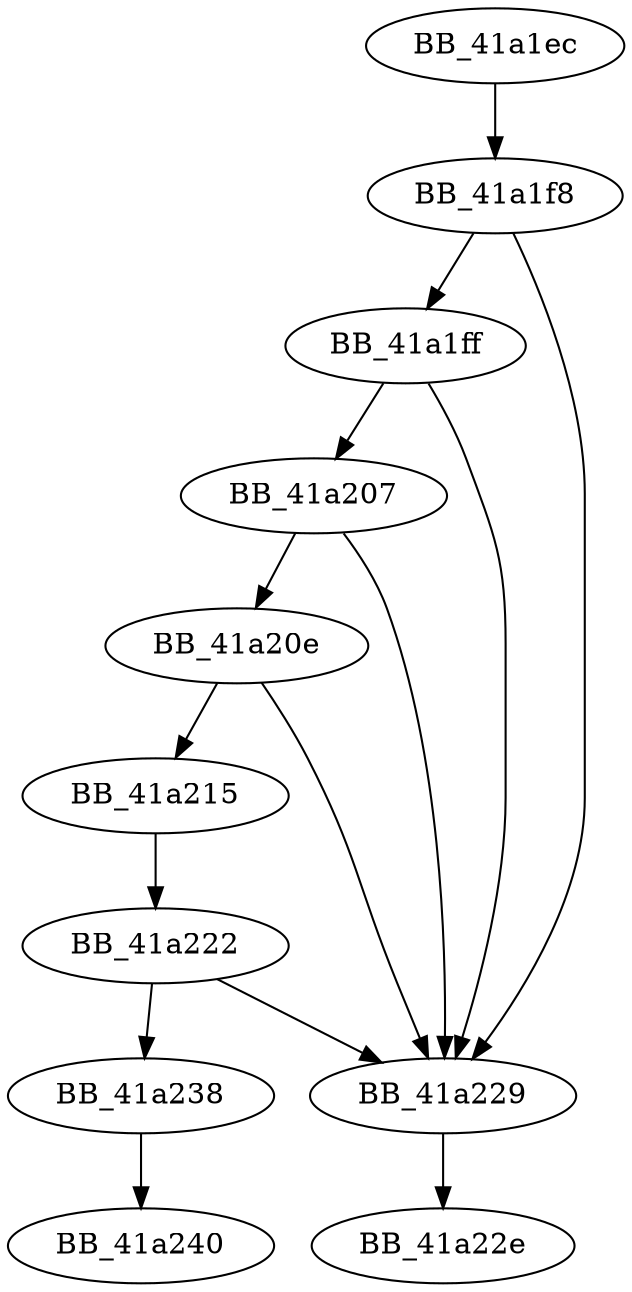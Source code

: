 DiGraph ___DestructExceptionObject{
BB_41a1ec->BB_41a1f8
BB_41a1f8->BB_41a1ff
BB_41a1f8->BB_41a229
BB_41a1ff->BB_41a207
BB_41a1ff->BB_41a229
BB_41a207->BB_41a20e
BB_41a207->BB_41a229
BB_41a20e->BB_41a215
BB_41a20e->BB_41a229
BB_41a215->BB_41a222
BB_41a222->BB_41a229
BB_41a222->BB_41a238
BB_41a229->BB_41a22e
BB_41a238->BB_41a240
}
